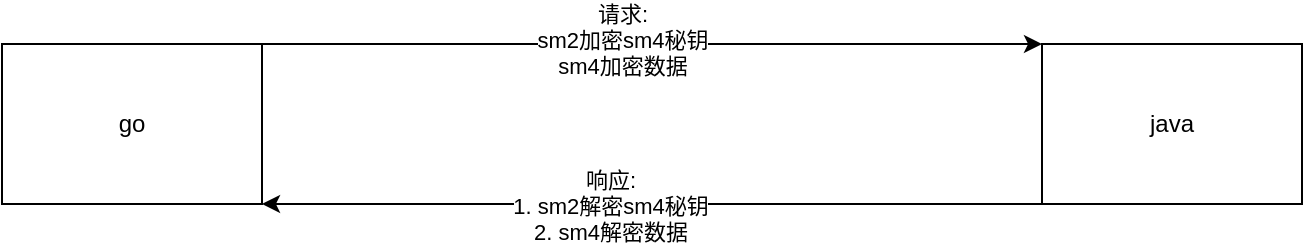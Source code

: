 <mxfile>
    <diagram id="YsuLgSN2-OWU4de5MH-d" name="Page-1">
        <mxGraphModel dx="710" dy="497" grid="1" gridSize="10" guides="1" tooltips="1" connect="1" arrows="1" fold="1" page="1" pageScale="1" pageWidth="850" pageHeight="1100" math="0" shadow="0">
            <root>
                <mxCell id="0"/>
                <mxCell id="1" parent="0"/>
                <mxCell id="4" style="edgeStyle=none;html=1;exitX=1;exitY=0;exitDx=0;exitDy=0;entryX=0;entryY=0;entryDx=0;entryDy=0;" edge="1" parent="1" source="2" target="3">
                    <mxGeometry relative="1" as="geometry"/>
                </mxCell>
                <mxCell id="6" value="请求:&lt;br&gt;sm2加密sm4秘钥&lt;br&gt;sm4加密数据" style="edgeLabel;html=1;align=center;verticalAlign=middle;resizable=0;points=[];" vertex="1" connectable="0" parent="4">
                    <mxGeometry x="-0.077" y="2" relative="1" as="geometry">
                        <mxPoint as="offset"/>
                    </mxGeometry>
                </mxCell>
                <mxCell id="2" value="go" style="rounded=0;whiteSpace=wrap;html=1;" vertex="1" parent="1">
                    <mxGeometry x="40" y="200" width="130" height="80" as="geometry"/>
                </mxCell>
                <mxCell id="7" style="edgeStyle=none;html=1;exitX=0;exitY=1;exitDx=0;exitDy=0;entryX=1;entryY=1;entryDx=0;entryDy=0;" edge="1" parent="1" source="3" target="2">
                    <mxGeometry relative="1" as="geometry"/>
                </mxCell>
                <mxCell id="8" value="响应:&lt;br&gt;1. sm2解密sm4秘钥&lt;br&gt;2. sm4解密数据" style="edgeLabel;html=1;align=center;verticalAlign=middle;resizable=0;points=[];" vertex="1" connectable="0" parent="7">
                    <mxGeometry x="0.108" y="1" relative="1" as="geometry">
                        <mxPoint as="offset"/>
                    </mxGeometry>
                </mxCell>
                <mxCell id="3" value="java" style="rounded=0;whiteSpace=wrap;html=1;" vertex="1" parent="1">
                    <mxGeometry x="560" y="200" width="130" height="80" as="geometry"/>
                </mxCell>
            </root>
        </mxGraphModel>
    </diagram>
</mxfile>